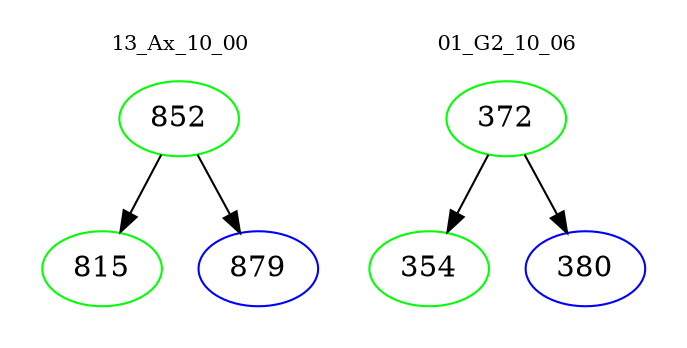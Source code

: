digraph{
subgraph cluster_0 {
color = white
label = "13_Ax_10_00";
fontsize=10;
T0_852 [label="852", color="green"]
T0_852 -> T0_815 [color="black"]
T0_815 [label="815", color="green"]
T0_852 -> T0_879 [color="black"]
T0_879 [label="879", color="blue"]
}
subgraph cluster_1 {
color = white
label = "01_G2_10_06";
fontsize=10;
T1_372 [label="372", color="green"]
T1_372 -> T1_354 [color="black"]
T1_354 [label="354", color="green"]
T1_372 -> T1_380 [color="black"]
T1_380 [label="380", color="blue"]
}
}
